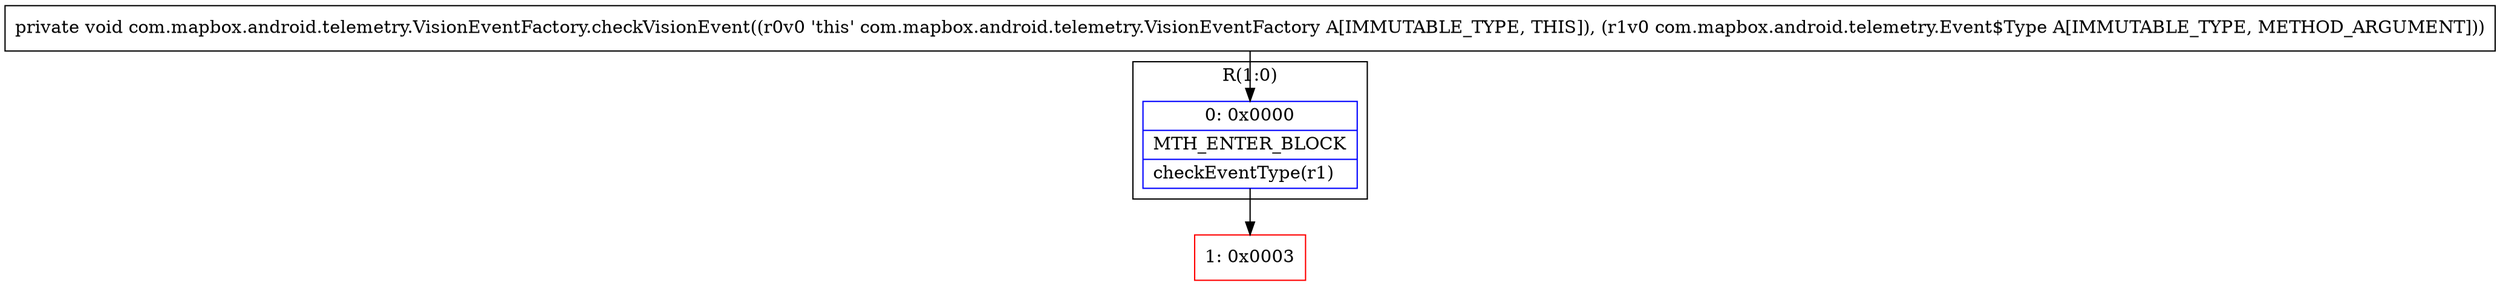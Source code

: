 digraph "CFG forcom.mapbox.android.telemetry.VisionEventFactory.checkVisionEvent(Lcom\/mapbox\/android\/telemetry\/Event$Type;)V" {
subgraph cluster_Region_1078962142 {
label = "R(1:0)";
node [shape=record,color=blue];
Node_0 [shape=record,label="{0\:\ 0x0000|MTH_ENTER_BLOCK\l|checkEventType(r1)\l}"];
}
Node_1 [shape=record,color=red,label="{1\:\ 0x0003}"];
MethodNode[shape=record,label="{private void com.mapbox.android.telemetry.VisionEventFactory.checkVisionEvent((r0v0 'this' com.mapbox.android.telemetry.VisionEventFactory A[IMMUTABLE_TYPE, THIS]), (r1v0 com.mapbox.android.telemetry.Event$Type A[IMMUTABLE_TYPE, METHOD_ARGUMENT])) }"];
MethodNode -> Node_0;
Node_0 -> Node_1;
}

